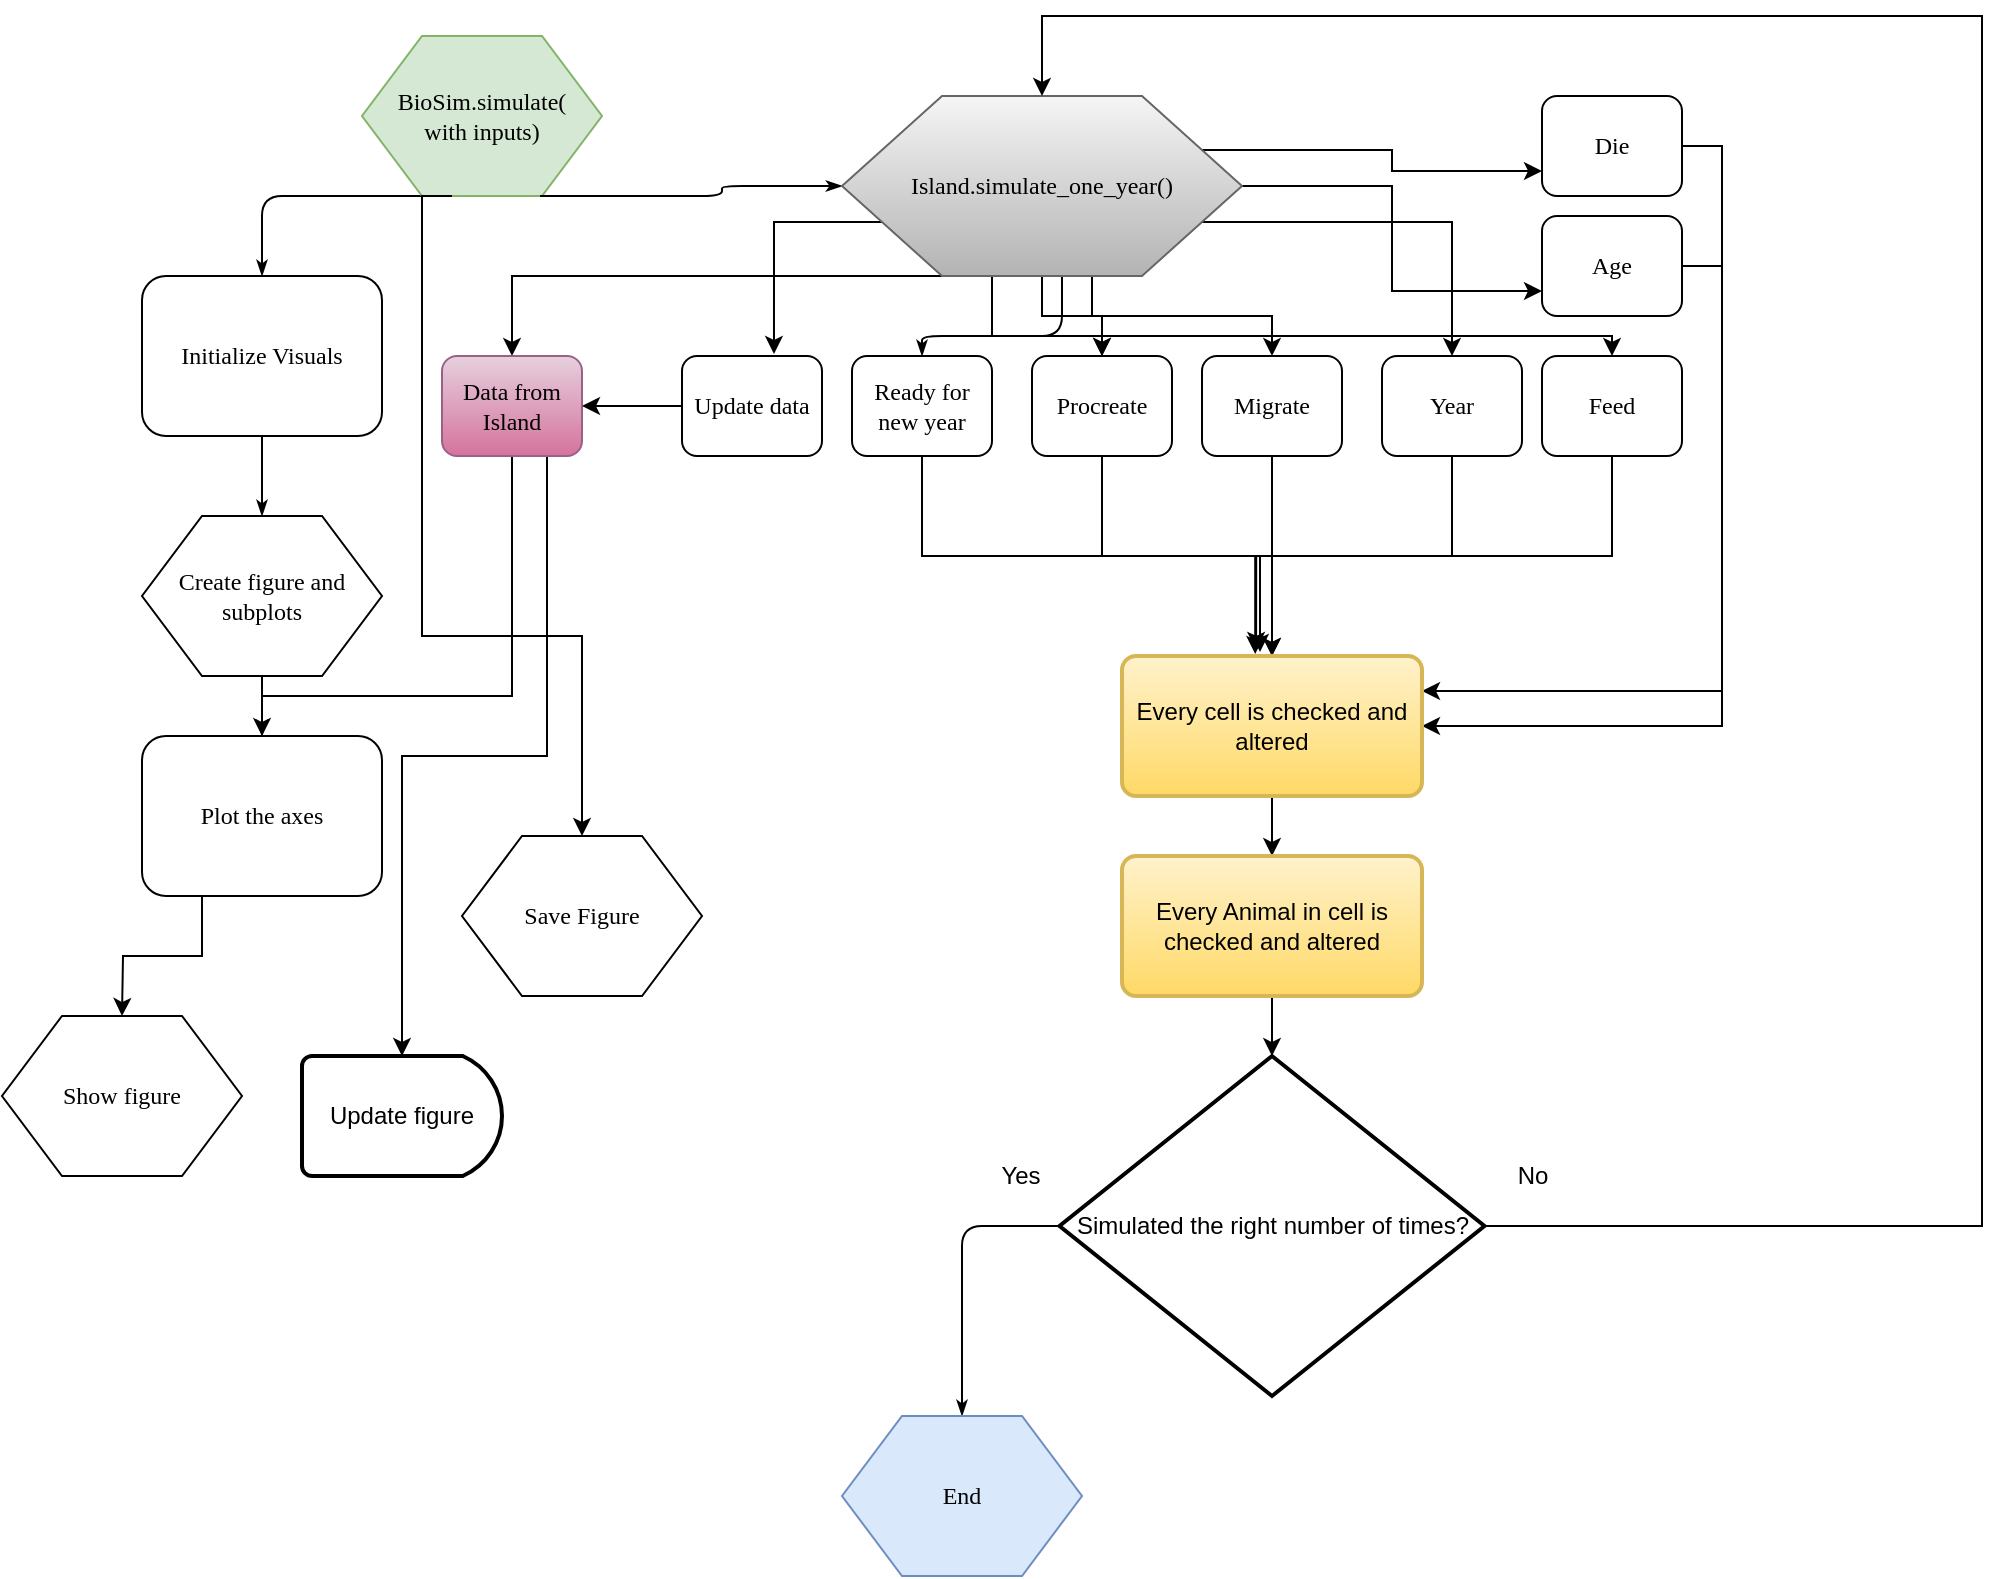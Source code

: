 <mxfile version="12.5.6" type="device"><diagram name="Page-1" id="8ce9d11a-91a2-4d17-14d8-a56ed91bf033"><mxGraphModel dx="1422" dy="713" grid="1" gridSize="10" guides="1" tooltips="1" connect="1" arrows="1" fold="1" page="1" pageScale="1" pageWidth="1100" pageHeight="850" background="#ffffff" math="0" shadow="0"><root><mxCell id="0"/><mxCell id="1" parent="0"/><mxCell id="17ea667e15c223fc-28" style="edgeStyle=orthogonalEdgeStyle;rounded=1;html=1;labelBackgroundColor=none;startArrow=none;startFill=0;startSize=5;endArrow=classicThin;endFill=1;endSize=5;jettySize=auto;orthogonalLoop=1;strokeWidth=1;fontFamily=Verdana;fontSize=8" parent="1" source="17ea667e15c223fc-1" target="17ea667e15c223fc-2" edge="1"><mxGeometry relative="1" as="geometry"><Array as="points"><mxPoint x="130" y="110"/></Array></mxGeometry></mxCell><mxCell id="17ea667e15c223fc-1" value="BioSim.simulate(&lt;br&gt;with inputs)" style="shape=hexagon;perimeter=hexagonPerimeter;whiteSpace=wrap;html=1;rounded=0;shadow=0;labelBackgroundColor=none;strokeWidth=1;fontFamily=Verdana;fontSize=12;align=center;fillColor=#d5e8d4;strokeColor=#82b366;" parent="1" vertex="1"><mxGeometry x="180" y="30" width="120" height="80" as="geometry"/></mxCell><mxCell id="jZ2LFrIRO1A9sWeLa__f-44" style="edgeStyle=orthogonalEdgeStyle;rounded=0;orthogonalLoop=1;jettySize=auto;html=1;exitX=0.375;exitY=1;exitDx=0;exitDy=0;" edge="1" parent="1" source="17ea667e15c223fc-1" target="jZ2LFrIRO1A9sWeLa__f-43"><mxGeometry relative="1" as="geometry"><Array as="points"><mxPoint x="210" y="110"/><mxPoint x="210" y="330"/><mxPoint x="290" y="330"/></Array></mxGeometry></mxCell><mxCell id="17ea667e15c223fc-2" value="Initialize Visuals" style="rounded=1;whiteSpace=wrap;html=1;shadow=0;labelBackgroundColor=none;strokeWidth=1;fontFamily=Verdana;fontSize=12;align=center;" parent="1" vertex="1"><mxGeometry x="70" y="150" width="120" height="80" as="geometry"/></mxCell><mxCell id="17ea667e15c223fc-30" style="edgeStyle=orthogonalEdgeStyle;rounded=1;html=1;labelBackgroundColor=none;startArrow=none;startFill=0;startSize=5;endArrow=classicThin;endFill=1;endSize=5;jettySize=auto;orthogonalLoop=1;strokeWidth=1;fontFamily=Verdana;fontSize=8;exitX=0.742;exitY=1;exitDx=0;exitDy=0;exitPerimeter=0;" parent="1" source="17ea667e15c223fc-1" target="17ea667e15c223fc-5" edge="1"><mxGeometry relative="1" as="geometry"><mxPoint x="245" y="110" as="sourcePoint"/><Array as="points"><mxPoint x="360" y="110"/></Array></mxGeometry></mxCell><mxCell id="17ea667e15c223fc-39" style="edgeStyle=orthogonalEdgeStyle;rounded=1;html=1;labelBackgroundColor=none;startArrow=none;startFill=0;startSize=5;endArrow=classicThin;endFill=1;endSize=5;jettySize=auto;orthogonalLoop=1;strokeWidth=1;fontFamily=Verdana;fontSize=8" parent="1" source="17ea667e15c223fc-4" target="17ea667e15c223fc-7" edge="1"><mxGeometry relative="1" as="geometry"/></mxCell><mxCell id="17ea667e15c223fc-4" value="Create figure and&lt;br&gt;subplots" style="shape=hexagon;perimeter=hexagonPerimeter;whiteSpace=wrap;html=1;rounded=0;shadow=0;labelBackgroundColor=none;strokeWidth=1;fontFamily=Verdana;fontSize=12;align=center;" parent="1" vertex="1"><mxGeometry x="70" y="270" width="120" height="80" as="geometry"/></mxCell><mxCell id="17ea667e15c223fc-36" style="edgeStyle=orthogonalEdgeStyle;rounded=1;html=1;labelBackgroundColor=none;startArrow=none;startFill=0;startSize=5;endArrow=classicThin;endFill=1;endSize=5;jettySize=auto;orthogonalLoop=1;strokeWidth=1;fontFamily=Verdana;fontSize=8" parent="1" source="17ea667e15c223fc-5" target="17ea667e15c223fc-8" edge="1"><mxGeometry relative="1" as="geometry"><Array as="points"><mxPoint x="530" y="180"/><mxPoint x="460" y="180"/></Array></mxGeometry></mxCell><mxCell id="jZ2LFrIRO1A9sWeLa__f-12" style="edgeStyle=orthogonalEdgeStyle;rounded=0;orthogonalLoop=1;jettySize=auto;html=1;exitX=0.375;exitY=1;exitDx=0;exitDy=0;entryX=0.5;entryY=0;entryDx=0;entryDy=0;" edge="1" parent="1" source="17ea667e15c223fc-5" target="jZ2LFrIRO1A9sWeLa__f-13"><mxGeometry relative="1" as="geometry"><mxPoint x="260" y="180" as="targetPoint"/><Array as="points"><mxPoint x="255" y="150"/></Array></mxGeometry></mxCell><mxCell id="jZ2LFrIRO1A9sWeLa__f-35" value="" style="edgeStyle=orthogonalEdgeStyle;rounded=0;orthogonalLoop=1;jettySize=auto;html=1;" edge="1" parent="1" source="17ea667e15c223fc-5" target="jZ2LFrIRO1A9sWeLa__f-22"><mxGeometry relative="1" as="geometry"/></mxCell><mxCell id="jZ2LFrIRO1A9sWeLa__f-36" value="" style="edgeStyle=orthogonalEdgeStyle;rounded=0;orthogonalLoop=1;jettySize=auto;html=1;" edge="1" parent="1" source="17ea667e15c223fc-5" target="jZ2LFrIRO1A9sWeLa__f-22"><mxGeometry relative="1" as="geometry"/></mxCell><mxCell id="jZ2LFrIRO1A9sWeLa__f-37" style="edgeStyle=orthogonalEdgeStyle;rounded=0;orthogonalLoop=1;jettySize=auto;html=1;exitX=0;exitY=0.75;exitDx=0;exitDy=0;entryX=0.657;entryY=-0.02;entryDx=0;entryDy=0;entryPerimeter=0;" edge="1" parent="1" source="17ea667e15c223fc-5" target="jZ2LFrIRO1A9sWeLa__f-27"><mxGeometry relative="1" as="geometry"/></mxCell><mxCell id="jZ2LFrIRO1A9sWeLa__f-38" style="edgeStyle=orthogonalEdgeStyle;rounded=0;orthogonalLoop=1;jettySize=auto;html=1;exitX=0.375;exitY=1;exitDx=0;exitDy=0;" edge="1" parent="1" source="17ea667e15c223fc-5" target="jZ2LFrIRO1A9sWeLa__f-21"><mxGeometry relative="1" as="geometry"><Array as="points"><mxPoint x="495" y="180"/><mxPoint x="805" y="180"/></Array></mxGeometry></mxCell><mxCell id="jZ2LFrIRO1A9sWeLa__f-39" style="edgeStyle=orthogonalEdgeStyle;rounded=0;orthogonalLoop=1;jettySize=auto;html=1;exitX=0.625;exitY=1;exitDx=0;exitDy=0;" edge="1" parent="1" source="17ea667e15c223fc-5" target="jZ2LFrIRO1A9sWeLa__f-23"><mxGeometry relative="1" as="geometry"/></mxCell><mxCell id="jZ2LFrIRO1A9sWeLa__f-40" style="edgeStyle=orthogonalEdgeStyle;rounded=0;orthogonalLoop=1;jettySize=auto;html=1;exitX=1;exitY=0.75;exitDx=0;exitDy=0;" edge="1" parent="1" source="17ea667e15c223fc-5" target="jZ2LFrIRO1A9sWeLa__f-26"><mxGeometry relative="1" as="geometry"/></mxCell><mxCell id="jZ2LFrIRO1A9sWeLa__f-41" style="edgeStyle=orthogonalEdgeStyle;rounded=0;orthogonalLoop=1;jettySize=auto;html=1;exitX=1;exitY=0.5;exitDx=0;exitDy=0;entryX=0;entryY=0.75;entryDx=0;entryDy=0;" edge="1" parent="1" source="17ea667e15c223fc-5" target="jZ2LFrIRO1A9sWeLa__f-25"><mxGeometry relative="1" as="geometry"/></mxCell><mxCell id="jZ2LFrIRO1A9sWeLa__f-42" style="edgeStyle=orthogonalEdgeStyle;rounded=0;orthogonalLoop=1;jettySize=auto;html=1;exitX=1;exitY=0.25;exitDx=0;exitDy=0;entryX=0;entryY=0.75;entryDx=0;entryDy=0;" edge="1" parent="1" source="17ea667e15c223fc-5" target="jZ2LFrIRO1A9sWeLa__f-24"><mxGeometry relative="1" as="geometry"/></mxCell><mxCell id="17ea667e15c223fc-5" value="Island.simulate_one_year()" style="shape=hexagon;perimeter=hexagonPerimeter;whiteSpace=wrap;html=1;rounded=0;shadow=0;labelBackgroundColor=none;strokeWidth=1;fontFamily=Verdana;fontSize=12;align=center;gradientColor=#b3b3b3;fillColor=#f5f5f5;strokeColor=#666666;" parent="1" vertex="1"><mxGeometry x="420" y="60" width="200" height="90" as="geometry"/></mxCell><mxCell id="jZ2LFrIRO1A9sWeLa__f-16" style="edgeStyle=orthogonalEdgeStyle;rounded=0;orthogonalLoop=1;jettySize=auto;html=1;exitX=0.25;exitY=1;exitDx=0;exitDy=0;" edge="1" parent="1" source="17ea667e15c223fc-7"><mxGeometry relative="1" as="geometry"><mxPoint x="60" y="520" as="targetPoint"/></mxGeometry></mxCell><mxCell id="17ea667e15c223fc-7" value="Plot the axes" style="rounded=1;whiteSpace=wrap;html=1;shadow=0;labelBackgroundColor=none;strokeWidth=1;fontFamily=Verdana;fontSize=12;align=center;" parent="1" vertex="1"><mxGeometry x="70" y="380" width="120" height="80" as="geometry"/></mxCell><mxCell id="jZ2LFrIRO1A9sWeLa__f-46" style="edgeStyle=orthogonalEdgeStyle;rounded=0;orthogonalLoop=1;jettySize=auto;html=1;exitX=0.5;exitY=1;exitDx=0;exitDy=0;entryX=0.444;entryY=-0.014;entryDx=0;entryDy=0;entryPerimeter=0;" edge="1" parent="1" source="17ea667e15c223fc-8" target="jZ2LFrIRO1A9sWeLa__f-45"><mxGeometry relative="1" as="geometry"/></mxCell><mxCell id="17ea667e15c223fc-8" value="Ready for&lt;br&gt;new year" style="rounded=1;whiteSpace=wrap;html=1;shadow=0;labelBackgroundColor=none;strokeWidth=1;fontFamily=Verdana;fontSize=12;align=center;" parent="1" vertex="1"><mxGeometry x="425" y="190" width="70" height="50" as="geometry"/></mxCell><mxCell id="17ea667e15c223fc-52" style="edgeStyle=orthogonalEdgeStyle;rounded=1;html=1;labelBackgroundColor=none;startArrow=none;startFill=0;startSize=5;endArrow=classicThin;endFill=1;endSize=5;jettySize=auto;orthogonalLoop=1;strokeWidth=1;fontFamily=Verdana;fontSize=8;exitX=0;exitY=0.5;exitDx=0;exitDy=0;exitPerimeter=0;" parent="1" source="jZ2LFrIRO1A9sWeLa__f-56" target="17ea667e15c223fc-26" edge="1"><mxGeometry relative="1" as="geometry"><mxPoint x="970" y="720" as="sourcePoint"/></mxGeometry></mxCell><mxCell id="17ea667e15c223fc-26" value="End" style="shape=hexagon;perimeter=hexagonPerimeter;whiteSpace=wrap;html=1;rounded=0;shadow=0;labelBackgroundColor=none;strokeWidth=1;fontFamily=Verdana;fontSize=12;align=center;fillColor=#dae8fc;strokeColor=#6c8ebf;" parent="1" vertex="1"><mxGeometry x="420" y="720" width="120" height="80" as="geometry"/></mxCell><mxCell id="jZ2LFrIRO1A9sWeLa__f-2" style="edgeStyle=orthogonalEdgeStyle;rounded=1;html=1;labelBackgroundColor=none;startArrow=none;startFill=0;startSize=5;endArrow=classicThin;endFill=1;endSize=5;jettySize=auto;orthogonalLoop=1;strokeWidth=1;fontFamily=Verdana;fontSize=12;exitX=0.5;exitY=1;exitDx=0;exitDy=0;entryX=0.5;entryY=0;entryDx=0;entryDy=0;" edge="1" parent="1" source="17ea667e15c223fc-2" target="17ea667e15c223fc-4"><mxGeometry relative="1" as="geometry"><mxPoint x="250" y="210" as="sourcePoint"/><mxPoint x="250" y="470" as="targetPoint"/></mxGeometry></mxCell><mxCell id="jZ2LFrIRO1A9sWeLa__f-15" style="edgeStyle=orthogonalEdgeStyle;rounded=0;orthogonalLoop=1;jettySize=auto;html=1;exitX=0.5;exitY=1;exitDx=0;exitDy=0;" edge="1" parent="1" source="jZ2LFrIRO1A9sWeLa__f-13" target="17ea667e15c223fc-7"><mxGeometry relative="1" as="geometry"><Array as="points"><mxPoint x="255" y="360"/><mxPoint x="130" y="360"/></Array></mxGeometry></mxCell><mxCell id="jZ2LFrIRO1A9sWeLa__f-20" style="edgeStyle=orthogonalEdgeStyle;rounded=0;orthogonalLoop=1;jettySize=auto;html=1;exitX=0.75;exitY=1;exitDx=0;exitDy=0;" edge="1" parent="1" source="jZ2LFrIRO1A9sWeLa__f-13" target="jZ2LFrIRO1A9sWeLa__f-19"><mxGeometry relative="1" as="geometry"/></mxCell><mxCell id="jZ2LFrIRO1A9sWeLa__f-13" value="Data from Island" style="rounded=1;whiteSpace=wrap;html=1;shadow=0;labelBackgroundColor=none;strokeWidth=1;fontFamily=Verdana;fontSize=12;align=center;gradientColor=#d5739d;fillColor=#e6d0de;strokeColor=#996185;" vertex="1" parent="1"><mxGeometry x="220" y="190" width="70" height="50" as="geometry"/></mxCell><mxCell id="jZ2LFrIRO1A9sWeLa__f-18" value="Show figure" style="shape=hexagon;perimeter=hexagonPerimeter;whiteSpace=wrap;html=1;rounded=0;shadow=0;labelBackgroundColor=none;strokeWidth=1;fontFamily=Verdana;fontSize=12;align=center;" vertex="1" parent="1"><mxGeometry y="520" width="120" height="80" as="geometry"/></mxCell><mxCell id="jZ2LFrIRO1A9sWeLa__f-19" value="Update figure" style="strokeWidth=2;html=1;shape=mxgraph.flowchart.delay;whiteSpace=wrap;" vertex="1" parent="1"><mxGeometry x="150" y="540" width="100" height="60" as="geometry"/></mxCell><mxCell id="jZ2LFrIRO1A9sWeLa__f-52" style="edgeStyle=orthogonalEdgeStyle;rounded=0;orthogonalLoop=1;jettySize=auto;html=1;exitX=0.5;exitY=1;exitDx=0;exitDy=0;entryX=0.5;entryY=0;entryDx=0;entryDy=0;" edge="1" parent="1" source="jZ2LFrIRO1A9sWeLa__f-21" target="jZ2LFrIRO1A9sWeLa__f-45"><mxGeometry relative="1" as="geometry"/></mxCell><mxCell id="jZ2LFrIRO1A9sWeLa__f-21" value="Feed" style="rounded=1;whiteSpace=wrap;html=1;shadow=0;labelBackgroundColor=none;strokeWidth=1;fontFamily=Verdana;fontSize=12;align=center;" vertex="1" parent="1"><mxGeometry x="770" y="190" width="70" height="50" as="geometry"/></mxCell><mxCell id="jZ2LFrIRO1A9sWeLa__f-47" style="edgeStyle=orthogonalEdgeStyle;rounded=0;orthogonalLoop=1;jettySize=auto;html=1;exitX=0.5;exitY=1;exitDx=0;exitDy=0;entryX=0.46;entryY=-0.029;entryDx=0;entryDy=0;entryPerimeter=0;" edge="1" parent="1" source="jZ2LFrIRO1A9sWeLa__f-22" target="jZ2LFrIRO1A9sWeLa__f-45"><mxGeometry relative="1" as="geometry"/></mxCell><mxCell id="jZ2LFrIRO1A9sWeLa__f-22" value="Procreate" style="rounded=1;whiteSpace=wrap;html=1;shadow=0;labelBackgroundColor=none;strokeWidth=1;fontFamily=Verdana;fontSize=12;align=center;" vertex="1" parent="1"><mxGeometry x="515" y="190" width="70" height="50" as="geometry"/></mxCell><mxCell id="jZ2LFrIRO1A9sWeLa__f-49" value="" style="edgeStyle=orthogonalEdgeStyle;rounded=0;orthogonalLoop=1;jettySize=auto;html=1;entryX=0.447;entryY=-0.043;entryDx=0;entryDy=0;entryPerimeter=0;" edge="1" parent="1" source="jZ2LFrIRO1A9sWeLa__f-23" target="jZ2LFrIRO1A9sWeLa__f-45"><mxGeometry relative="1" as="geometry"><mxPoint x="550" y="320" as="targetPoint"/></mxGeometry></mxCell><mxCell id="jZ2LFrIRO1A9sWeLa__f-23" value="Migrate" style="rounded=1;whiteSpace=wrap;html=1;shadow=0;labelBackgroundColor=none;strokeWidth=1;fontFamily=Verdana;fontSize=12;align=center;" vertex="1" parent="1"><mxGeometry x="600" y="190" width="70" height="50" as="geometry"/></mxCell><mxCell id="jZ2LFrIRO1A9sWeLa__f-54" style="edgeStyle=orthogonalEdgeStyle;rounded=0;orthogonalLoop=1;jettySize=auto;html=1;exitX=1;exitY=0.5;exitDx=0;exitDy=0;entryX=1;entryY=0.25;entryDx=0;entryDy=0;" edge="1" parent="1" source="jZ2LFrIRO1A9sWeLa__f-24" target="jZ2LFrIRO1A9sWeLa__f-45"><mxGeometry relative="1" as="geometry"/></mxCell><mxCell id="jZ2LFrIRO1A9sWeLa__f-24" value="Die" style="rounded=1;whiteSpace=wrap;html=1;shadow=0;labelBackgroundColor=none;strokeWidth=1;fontFamily=Verdana;fontSize=12;align=center;" vertex="1" parent="1"><mxGeometry x="770" y="60" width="70" height="50" as="geometry"/></mxCell><mxCell id="jZ2LFrIRO1A9sWeLa__f-53" style="edgeStyle=orthogonalEdgeStyle;rounded=0;orthogonalLoop=1;jettySize=auto;html=1;exitX=1;exitY=0.5;exitDx=0;exitDy=0;entryX=1;entryY=0.5;entryDx=0;entryDy=0;" edge="1" parent="1" source="jZ2LFrIRO1A9sWeLa__f-25" target="jZ2LFrIRO1A9sWeLa__f-45"><mxGeometry relative="1" as="geometry"/></mxCell><mxCell id="jZ2LFrIRO1A9sWeLa__f-25" value="Age" style="rounded=1;whiteSpace=wrap;html=1;shadow=0;labelBackgroundColor=none;strokeWidth=1;fontFamily=Verdana;fontSize=12;align=center;" vertex="1" parent="1"><mxGeometry x="770" y="120" width="70" height="50" as="geometry"/></mxCell><mxCell id="jZ2LFrIRO1A9sWeLa__f-51" value="" style="edgeStyle=orthogonalEdgeStyle;rounded=0;orthogonalLoop=1;jettySize=auto;html=1;" edge="1" parent="1" source="jZ2LFrIRO1A9sWeLa__f-26" target="jZ2LFrIRO1A9sWeLa__f-45"><mxGeometry relative="1" as="geometry"/></mxCell><mxCell id="jZ2LFrIRO1A9sWeLa__f-26" value="Year" style="rounded=1;whiteSpace=wrap;html=1;shadow=0;labelBackgroundColor=none;strokeWidth=1;fontFamily=Verdana;fontSize=12;align=center;" vertex="1" parent="1"><mxGeometry x="690" y="190" width="70" height="50" as="geometry"/></mxCell><mxCell id="jZ2LFrIRO1A9sWeLa__f-28" value="" style="edgeStyle=orthogonalEdgeStyle;rounded=0;orthogonalLoop=1;jettySize=auto;html=1;" edge="1" parent="1" source="jZ2LFrIRO1A9sWeLa__f-27" target="jZ2LFrIRO1A9sWeLa__f-13"><mxGeometry relative="1" as="geometry"/></mxCell><mxCell id="jZ2LFrIRO1A9sWeLa__f-27" value="Update data" style="rounded=1;whiteSpace=wrap;html=1;shadow=0;labelBackgroundColor=none;strokeWidth=1;fontFamily=Verdana;fontSize=12;align=center;" vertex="1" parent="1"><mxGeometry x="340" y="190" width="70" height="50" as="geometry"/></mxCell><mxCell id="jZ2LFrIRO1A9sWeLa__f-43" value="Save Figure" style="shape=hexagon;perimeter=hexagonPerimeter;whiteSpace=wrap;html=1;rounded=0;shadow=0;labelBackgroundColor=none;strokeWidth=1;fontFamily=Verdana;fontSize=12;align=center;" vertex="1" parent="1"><mxGeometry x="230" y="430" width="120" height="80" as="geometry"/></mxCell><mxCell id="jZ2LFrIRO1A9sWeLa__f-64" value="" style="edgeStyle=orthogonalEdgeStyle;rounded=0;orthogonalLoop=1;jettySize=auto;html=1;" edge="1" parent="1" source="jZ2LFrIRO1A9sWeLa__f-45" target="jZ2LFrIRO1A9sWeLa__f-63"><mxGeometry relative="1" as="geometry"/></mxCell><mxCell id="jZ2LFrIRO1A9sWeLa__f-45" value="Every cell is checked and altered" style="rounded=1;whiteSpace=wrap;html=1;absoluteArcSize=1;arcSize=14;strokeWidth=2;gradientColor=#ffd966;fillColor=#fff2cc;strokeColor=#d6b656;" vertex="1" parent="1"><mxGeometry x="560" y="340" width="150" height="70" as="geometry"/></mxCell><mxCell id="jZ2LFrIRO1A9sWeLa__f-65" style="edgeStyle=orthogonalEdgeStyle;rounded=0;orthogonalLoop=1;jettySize=auto;html=1;exitX=0.5;exitY=1;exitDx=0;exitDy=0;entryX=0.5;entryY=0;entryDx=0;entryDy=0;entryPerimeter=0;" edge="1" parent="1" source="jZ2LFrIRO1A9sWeLa__f-63" target="jZ2LFrIRO1A9sWeLa__f-56"><mxGeometry relative="1" as="geometry"/></mxCell><mxCell id="jZ2LFrIRO1A9sWeLa__f-63" value="Every Animal in cell is checked and altered" style="rounded=1;whiteSpace=wrap;html=1;absoluteArcSize=1;arcSize=14;strokeWidth=2;gradientColor=#ffd966;fillColor=#fff2cc;strokeColor=#d6b656;" vertex="1" parent="1"><mxGeometry x="560" y="440" width="150" height="70" as="geometry"/></mxCell><mxCell id="jZ2LFrIRO1A9sWeLa__f-62" style="edgeStyle=orthogonalEdgeStyle;rounded=0;orthogonalLoop=1;jettySize=auto;html=1;exitX=1;exitY=0.5;exitDx=0;exitDy=0;exitPerimeter=0;entryX=0.5;entryY=0;entryDx=0;entryDy=0;" edge="1" parent="1" source="jZ2LFrIRO1A9sWeLa__f-56" target="17ea667e15c223fc-5"><mxGeometry relative="1" as="geometry"><mxPoint x="940" y="10" as="targetPoint"/><Array as="points"><mxPoint x="990" y="625"/><mxPoint x="990" y="20"/><mxPoint x="520" y="20"/></Array></mxGeometry></mxCell><mxCell id="jZ2LFrIRO1A9sWeLa__f-56" value="Simulated the right number of times?" style="strokeWidth=2;html=1;shape=mxgraph.flowchart.decision;whiteSpace=wrap;" vertex="1" parent="1"><mxGeometry x="528.75" y="540" width="212.5" height="170" as="geometry"/></mxCell><mxCell id="jZ2LFrIRO1A9sWeLa__f-60" value="Yes" style="text;html=1;align=center;verticalAlign=middle;resizable=0;points=[];autosize=1;" vertex="1" parent="1"><mxGeometry x="488.75" y="590" width="40" height="20" as="geometry"/></mxCell><mxCell id="jZ2LFrIRO1A9sWeLa__f-61" value="No" style="text;html=1;align=center;verticalAlign=middle;resizable=0;points=[];autosize=1;" vertex="1" parent="1"><mxGeometry x="750" y="590" width="30" height="20" as="geometry"/></mxCell></root></mxGraphModel></diagram></mxfile>